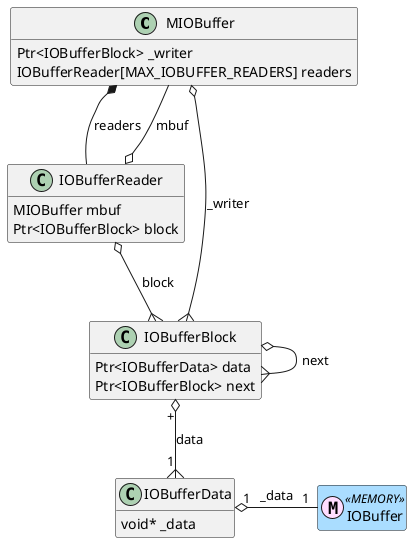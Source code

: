 @startuml

hide empty members
skinparam class {
  BackgroundColor<<MEMORY>> #AADDFF
}


class MIOBuffer
MIOBuffer : Ptr<IOBufferBlock> _writer
MIOBuffer : IOBufferReader[MAX_IOBUFFER_READERS] readers

class IOBufferReader {
  MIOBuffer mbuf
  Ptr<IOBufferBlock> block
}

class IOBufferBlock {
  Ptr<IOBufferData> data
  Ptr<IOBufferBlock> next
}

class IOBufferData {
  void* _data
}

class IOBuffer << (M, #FFDDFF) MEMORY >>

MIOBuffer *-- IOBufferReader : readers
MIOBuffer o--{ IOBufferBlock : _writer

IOBufferReader o-- MIOBuffer : mbuf
IOBufferReader o--{ IOBufferBlock : block

IOBufferBlock o--{ IOBufferBlock : next
IOBufferBlock "+" o--{ "1" IOBufferData : data

IOBufferData "1" o-r- "1" IOBuffer : "  _data  "

@enduml

